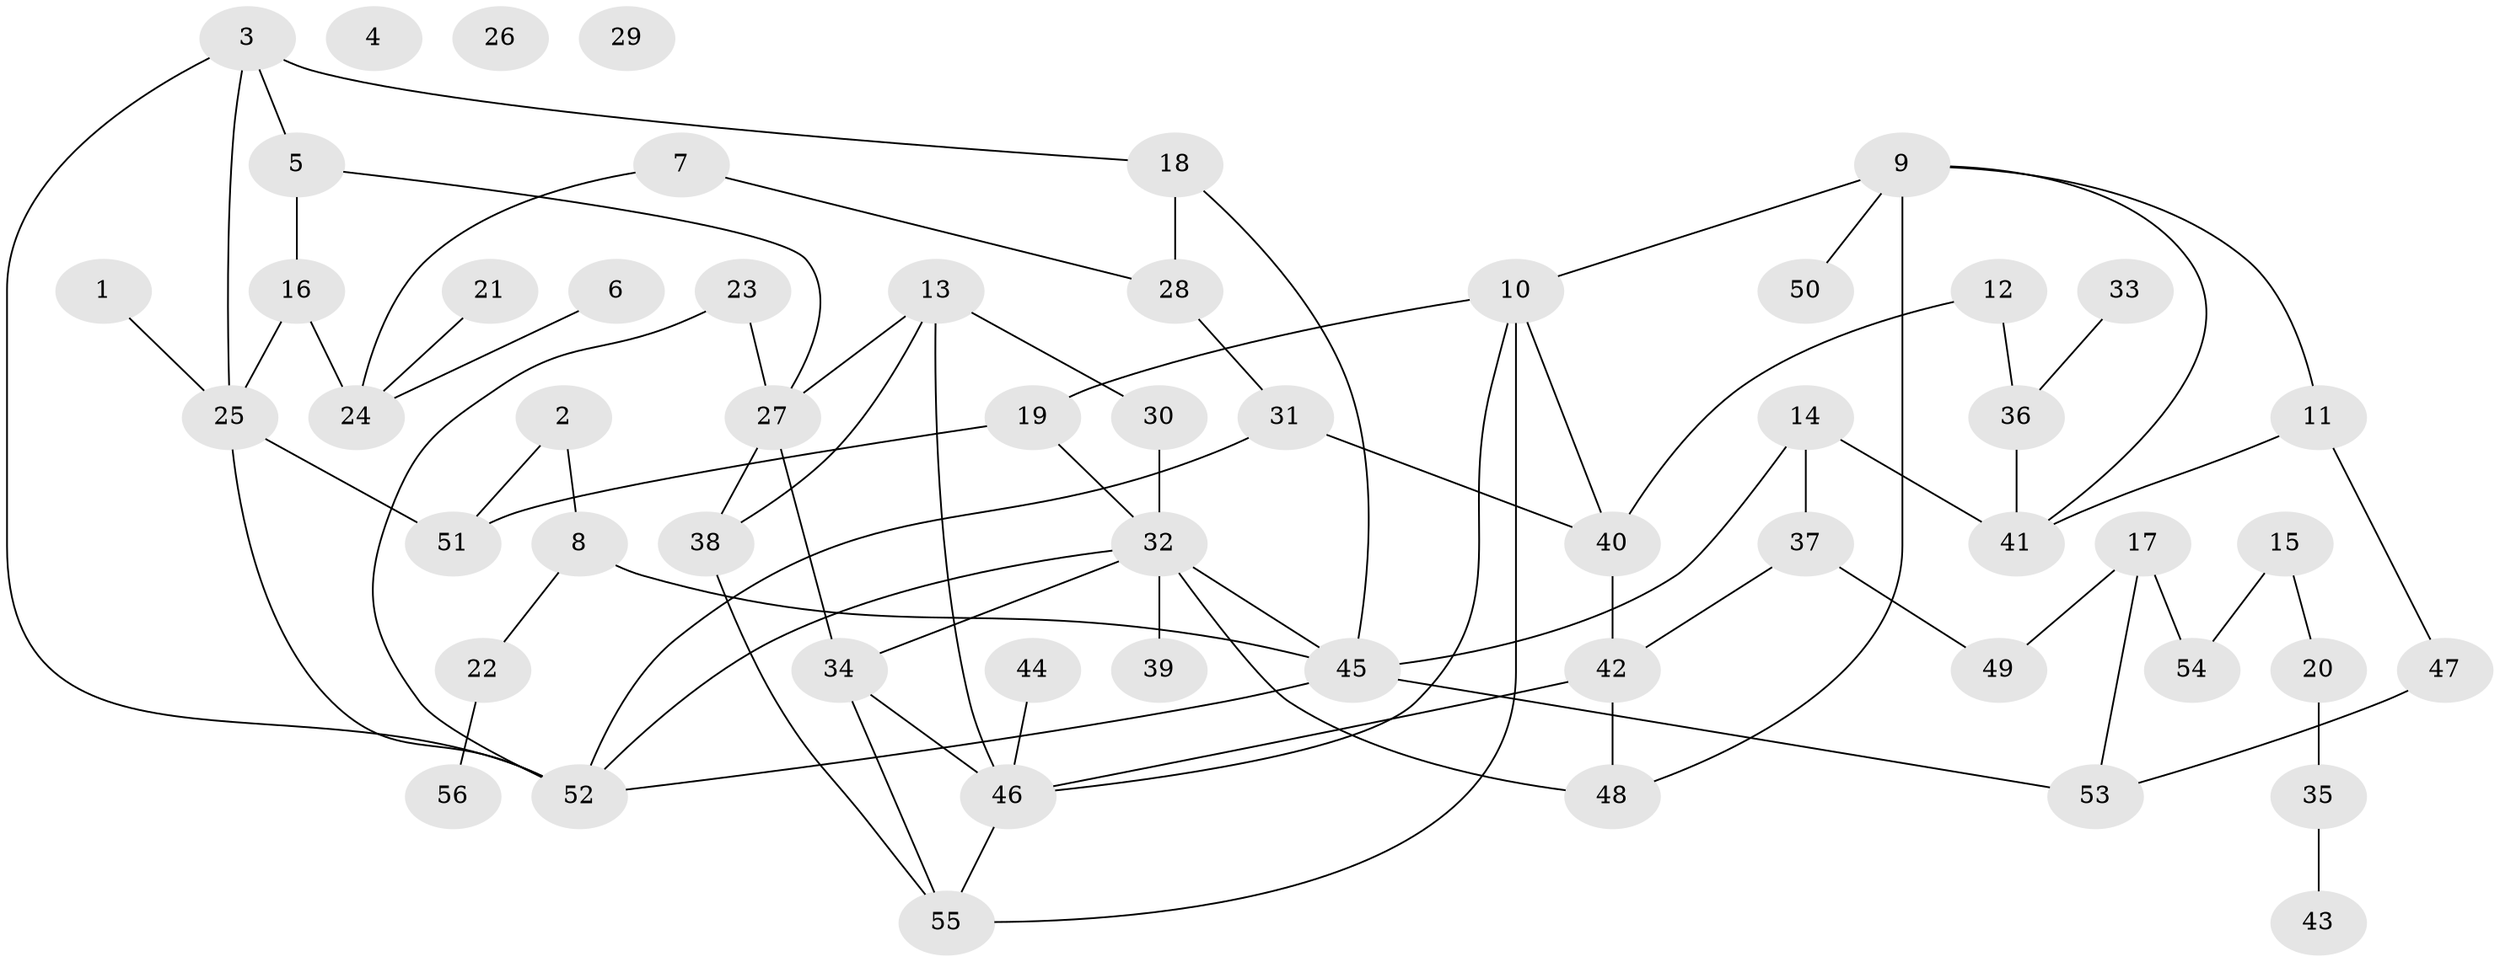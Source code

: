 // coarse degree distribution, {4: 0.08108108108108109, 3: 0.32432432432432434, 5: 0.13513513513513514, 0: 0.08108108108108109, 1: 0.1891891891891892, 6: 0.05405405405405406, 2: 0.10810810810810811, 10: 0.02702702702702703}
// Generated by graph-tools (version 1.1) at 2025/23/03/03/25 07:23:28]
// undirected, 56 vertices, 79 edges
graph export_dot {
graph [start="1"]
  node [color=gray90,style=filled];
  1;
  2;
  3;
  4;
  5;
  6;
  7;
  8;
  9;
  10;
  11;
  12;
  13;
  14;
  15;
  16;
  17;
  18;
  19;
  20;
  21;
  22;
  23;
  24;
  25;
  26;
  27;
  28;
  29;
  30;
  31;
  32;
  33;
  34;
  35;
  36;
  37;
  38;
  39;
  40;
  41;
  42;
  43;
  44;
  45;
  46;
  47;
  48;
  49;
  50;
  51;
  52;
  53;
  54;
  55;
  56;
  1 -- 25;
  2 -- 8;
  2 -- 51;
  3 -- 5;
  3 -- 18;
  3 -- 25;
  3 -- 52;
  5 -- 16;
  5 -- 27;
  6 -- 24;
  7 -- 24;
  7 -- 28;
  8 -- 22;
  8 -- 45;
  9 -- 10;
  9 -- 11;
  9 -- 41;
  9 -- 48;
  9 -- 50;
  10 -- 19;
  10 -- 40;
  10 -- 46;
  10 -- 55;
  11 -- 41;
  11 -- 47;
  12 -- 36;
  12 -- 40;
  13 -- 27;
  13 -- 30;
  13 -- 38;
  13 -- 46;
  14 -- 37;
  14 -- 41;
  14 -- 45;
  15 -- 20;
  15 -- 54;
  16 -- 24;
  16 -- 25;
  17 -- 49;
  17 -- 53;
  17 -- 54;
  18 -- 28;
  18 -- 45;
  19 -- 32;
  19 -- 51;
  20 -- 35;
  21 -- 24;
  22 -- 56;
  23 -- 27;
  23 -- 52;
  25 -- 51;
  25 -- 52;
  27 -- 34;
  27 -- 38;
  28 -- 31;
  30 -- 32;
  31 -- 40;
  31 -- 52;
  32 -- 34;
  32 -- 39;
  32 -- 45;
  32 -- 48;
  32 -- 52;
  33 -- 36;
  34 -- 46;
  34 -- 55;
  35 -- 43;
  36 -- 41;
  37 -- 42;
  37 -- 49;
  38 -- 55;
  40 -- 42;
  42 -- 46;
  42 -- 48;
  44 -- 46;
  45 -- 52;
  45 -- 53;
  46 -- 55;
  47 -- 53;
}
